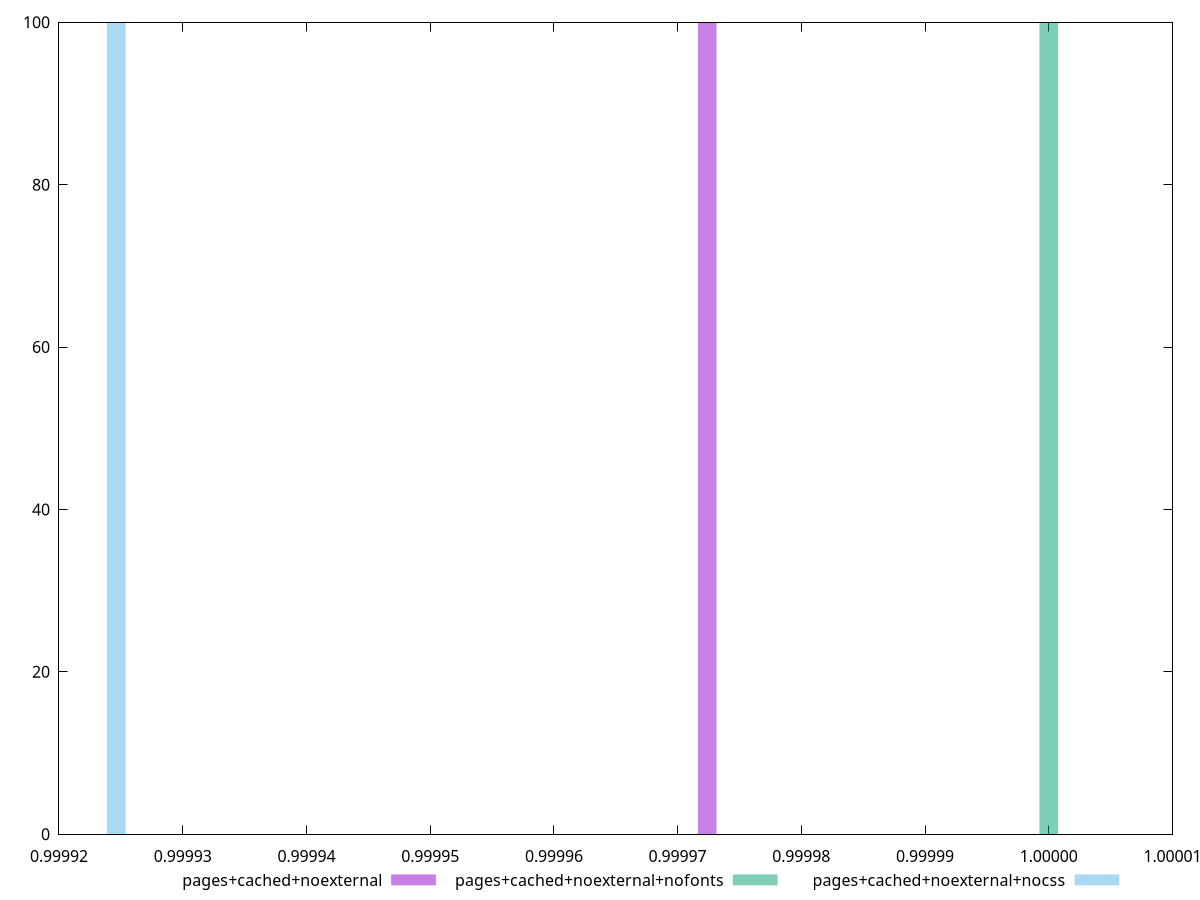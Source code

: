 $_pagesCachedNoexternal <<EOF
0.9999723939892163 100
EOF
$_pagesCachedNoexternalNofonts <<EOF
1 100
EOF
$_pagesCachedNoexternalNocss <<EOF
0.9999246292865362 100
EOF
set key outside below
set terminal pngcairo
set output "report_00004_2020-11-02T20-21-41.718Z/uses-long-cache-ttl/uses-long-cache-ttl_pages+cached+noexternal_pages+cached+noexternal+nofonts_pages+cached+noexternal+nocss+hist.png"
set boxwidth 0.0000015074142692750313
set style fill transparent solid 0.5 noborder
set yrange [0:100]
plot $_pagesCachedNoexternal title "pages+cached+noexternal" with boxes ,$_pagesCachedNoexternalNofonts title "pages+cached+noexternal+nofonts" with boxes ,$_pagesCachedNoexternalNocss title "pages+cached+noexternal+nocss" with boxes ,